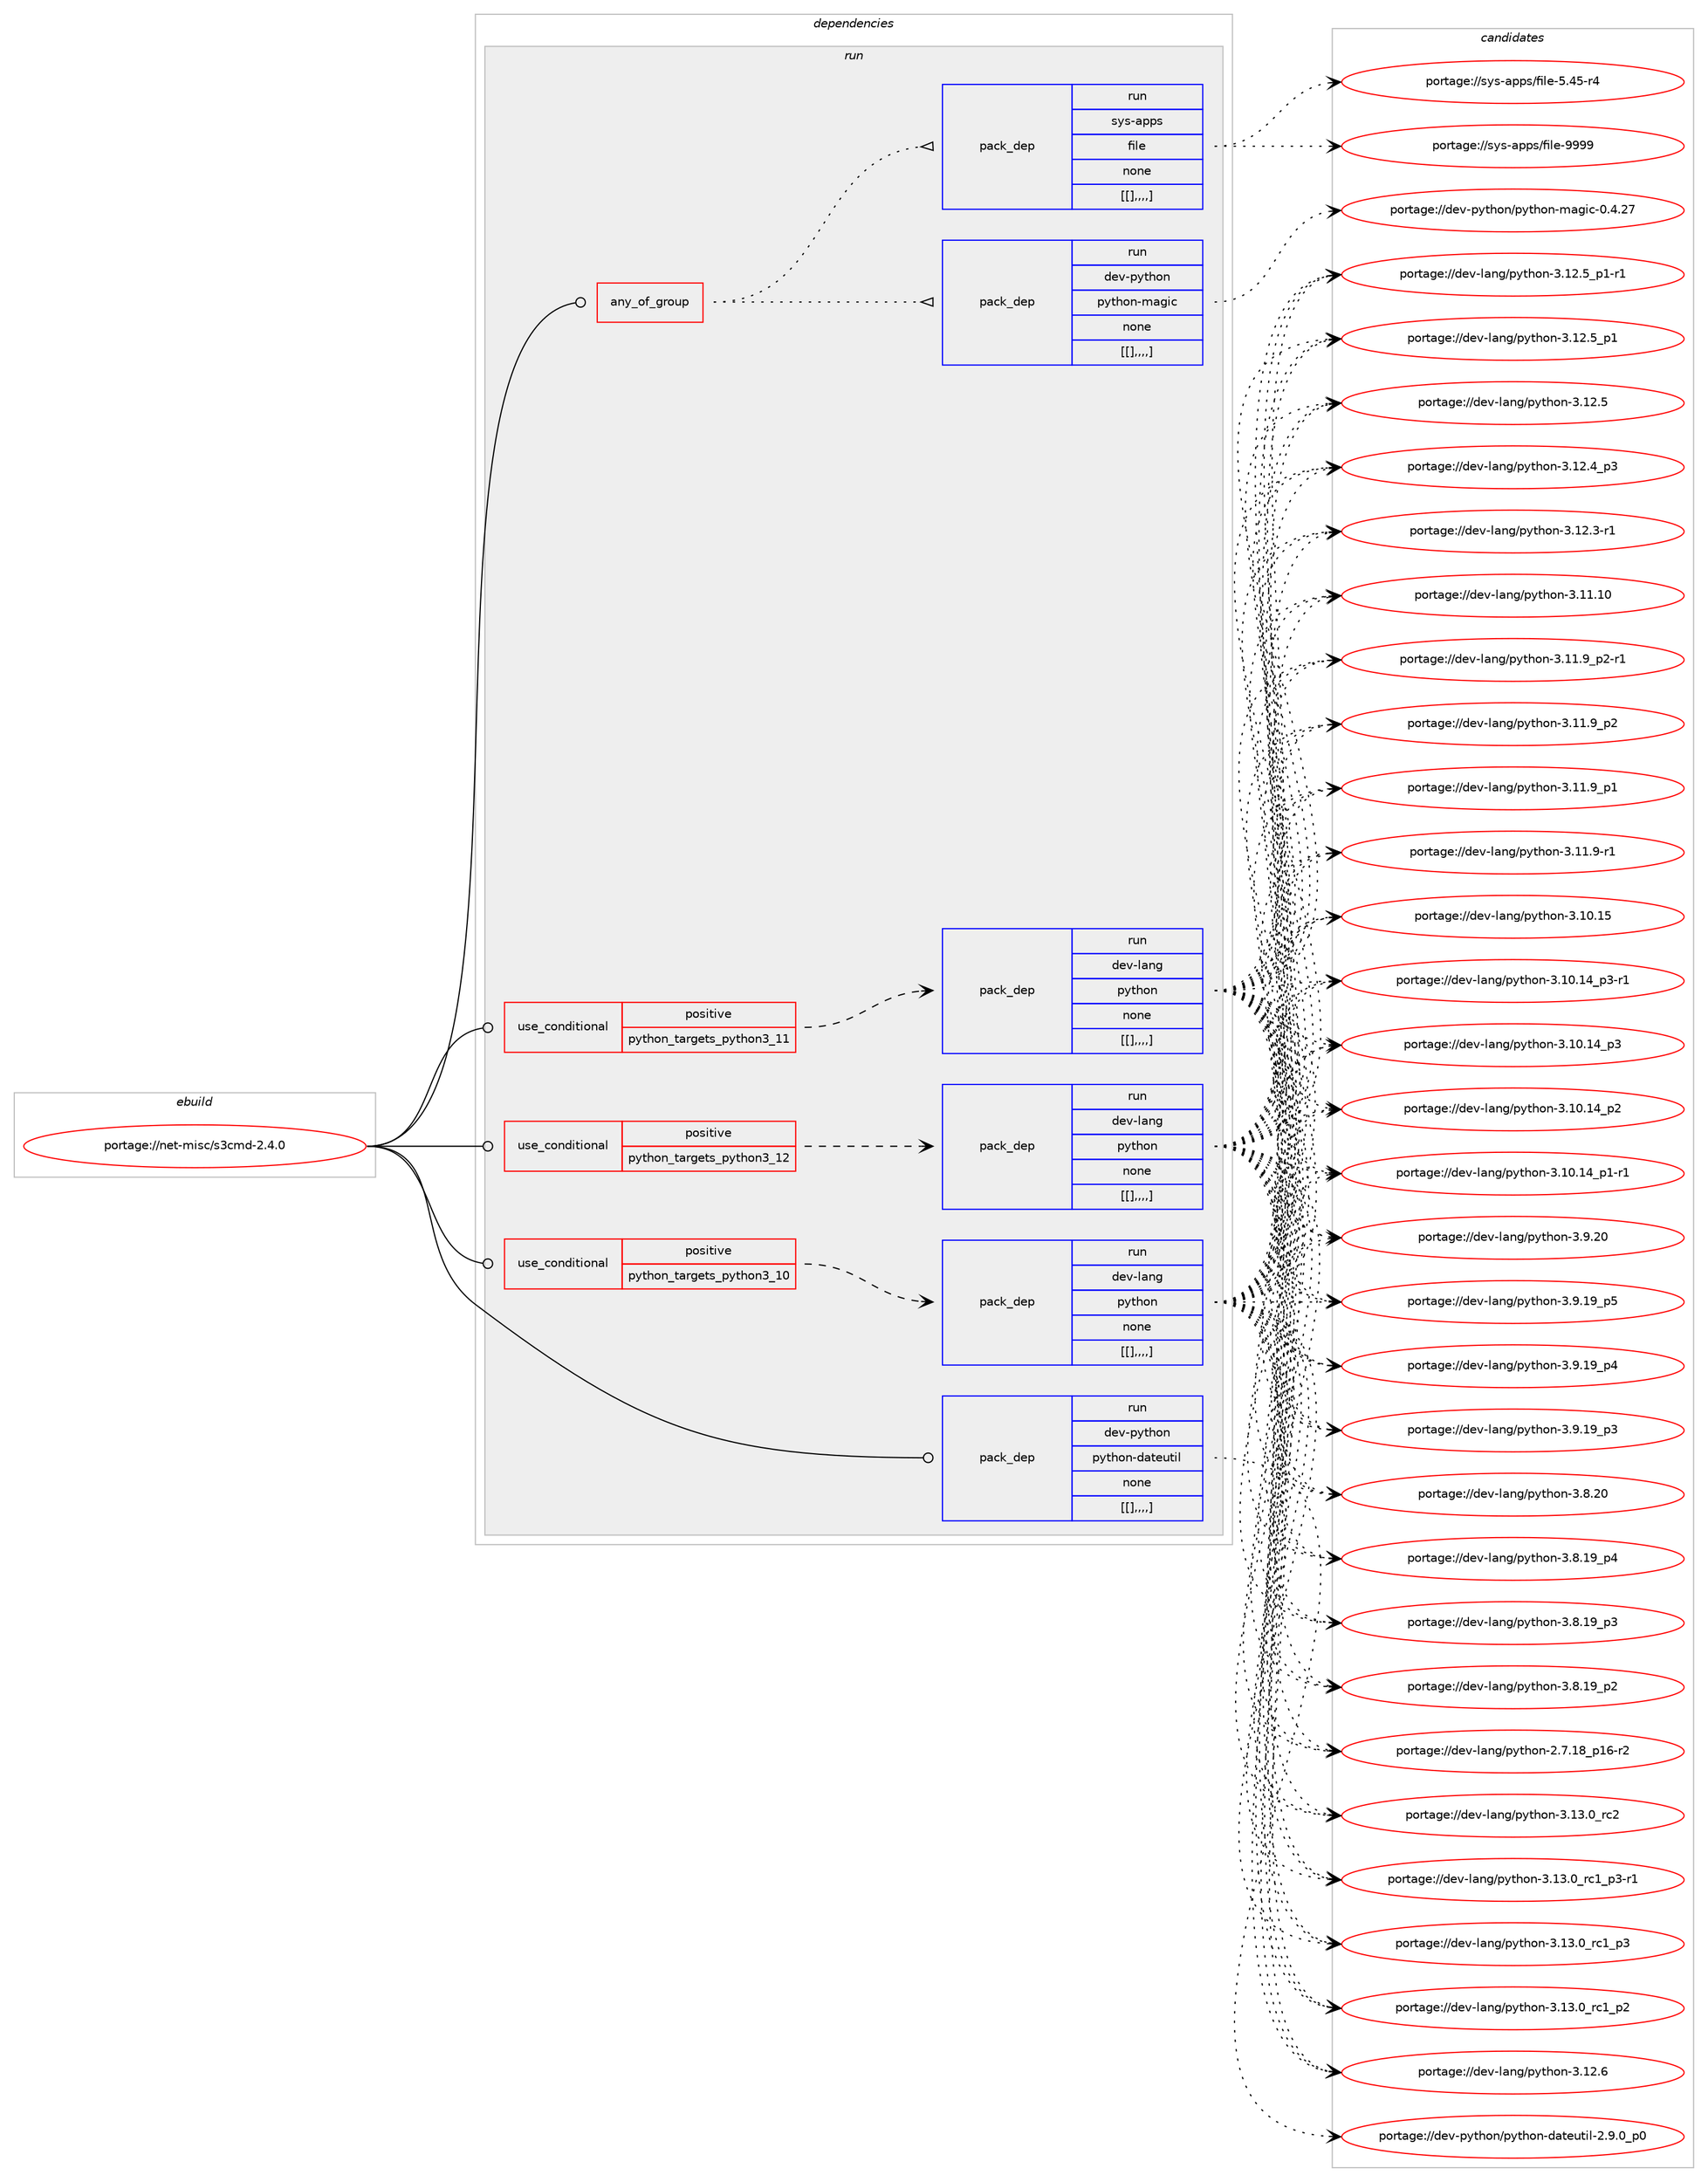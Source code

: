 digraph prolog {

# *************
# Graph options
# *************

newrank=true;
concentrate=true;
compound=true;
graph [rankdir=LR,fontname=Helvetica,fontsize=10,ranksep=1.5];#, ranksep=2.5, nodesep=0.2];
edge  [arrowhead=vee];
node  [fontname=Helvetica,fontsize=10];

# **********
# The ebuild
# **********

subgraph cluster_leftcol {
color=gray;
label=<<i>ebuild</i>>;
id [label="portage://net-misc/s3cmd-2.4.0", color=red, width=4, href="../net-misc/s3cmd-2.4.0.svg"];
}

# ****************
# The dependencies
# ****************

subgraph cluster_midcol {
color=gray;
label=<<i>dependencies</i>>;
subgraph cluster_compile {
fillcolor="#eeeeee";
style=filled;
label=<<i>compile</i>>;
}
subgraph cluster_compileandrun {
fillcolor="#eeeeee";
style=filled;
label=<<i>compile and run</i>>;
}
subgraph cluster_run {
fillcolor="#eeeeee";
style=filled;
label=<<i>run</i>>;
subgraph any2668 {
dependency392166 [label=<<TABLE BORDER="0" CELLBORDER="1" CELLSPACING="0" CELLPADDING="4"><TR><TD CELLPADDING="10">any_of_group</TD></TR></TABLE>>, shape=none, color=red];subgraph pack286351 {
dependency392167 [label=<<TABLE BORDER="0" CELLBORDER="1" CELLSPACING="0" CELLPADDING="4" WIDTH="220"><TR><TD ROWSPAN="6" CELLPADDING="30">pack_dep</TD></TR><TR><TD WIDTH="110">run</TD></TR><TR><TD>dev-python</TD></TR><TR><TD>python-magic</TD></TR><TR><TD>none</TD></TR><TR><TD>[[],,,,]</TD></TR></TABLE>>, shape=none, color=blue];
}
dependency392166:e -> dependency392167:w [weight=20,style="dotted",arrowhead="oinv"];
subgraph pack286352 {
dependency392168 [label=<<TABLE BORDER="0" CELLBORDER="1" CELLSPACING="0" CELLPADDING="4" WIDTH="220"><TR><TD ROWSPAN="6" CELLPADDING="30">pack_dep</TD></TR><TR><TD WIDTH="110">run</TD></TR><TR><TD>sys-apps</TD></TR><TR><TD>file</TD></TR><TR><TD>none</TD></TR><TR><TD>[[],,,,]</TD></TR></TABLE>>, shape=none, color=blue];
}
dependency392166:e -> dependency392168:w [weight=20,style="dotted",arrowhead="oinv"];
}
id:e -> dependency392166:w [weight=20,style="solid",arrowhead="odot"];
subgraph cond102958 {
dependency392169 [label=<<TABLE BORDER="0" CELLBORDER="1" CELLSPACING="0" CELLPADDING="4"><TR><TD ROWSPAN="3" CELLPADDING="10">use_conditional</TD></TR><TR><TD>positive</TD></TR><TR><TD>python_targets_python3_10</TD></TR></TABLE>>, shape=none, color=red];
subgraph pack286353 {
dependency392170 [label=<<TABLE BORDER="0" CELLBORDER="1" CELLSPACING="0" CELLPADDING="4" WIDTH="220"><TR><TD ROWSPAN="6" CELLPADDING="30">pack_dep</TD></TR><TR><TD WIDTH="110">run</TD></TR><TR><TD>dev-lang</TD></TR><TR><TD>python</TD></TR><TR><TD>none</TD></TR><TR><TD>[[],,,,]</TD></TR></TABLE>>, shape=none, color=blue];
}
dependency392169:e -> dependency392170:w [weight=20,style="dashed",arrowhead="vee"];
}
id:e -> dependency392169:w [weight=20,style="solid",arrowhead="odot"];
subgraph cond102959 {
dependency392171 [label=<<TABLE BORDER="0" CELLBORDER="1" CELLSPACING="0" CELLPADDING="4"><TR><TD ROWSPAN="3" CELLPADDING="10">use_conditional</TD></TR><TR><TD>positive</TD></TR><TR><TD>python_targets_python3_11</TD></TR></TABLE>>, shape=none, color=red];
subgraph pack286354 {
dependency392172 [label=<<TABLE BORDER="0" CELLBORDER="1" CELLSPACING="0" CELLPADDING="4" WIDTH="220"><TR><TD ROWSPAN="6" CELLPADDING="30">pack_dep</TD></TR><TR><TD WIDTH="110">run</TD></TR><TR><TD>dev-lang</TD></TR><TR><TD>python</TD></TR><TR><TD>none</TD></TR><TR><TD>[[],,,,]</TD></TR></TABLE>>, shape=none, color=blue];
}
dependency392171:e -> dependency392172:w [weight=20,style="dashed",arrowhead="vee"];
}
id:e -> dependency392171:w [weight=20,style="solid",arrowhead="odot"];
subgraph cond102960 {
dependency392173 [label=<<TABLE BORDER="0" CELLBORDER="1" CELLSPACING="0" CELLPADDING="4"><TR><TD ROWSPAN="3" CELLPADDING="10">use_conditional</TD></TR><TR><TD>positive</TD></TR><TR><TD>python_targets_python3_12</TD></TR></TABLE>>, shape=none, color=red];
subgraph pack286355 {
dependency392174 [label=<<TABLE BORDER="0" CELLBORDER="1" CELLSPACING="0" CELLPADDING="4" WIDTH="220"><TR><TD ROWSPAN="6" CELLPADDING="30">pack_dep</TD></TR><TR><TD WIDTH="110">run</TD></TR><TR><TD>dev-lang</TD></TR><TR><TD>python</TD></TR><TR><TD>none</TD></TR><TR><TD>[[],,,,]</TD></TR></TABLE>>, shape=none, color=blue];
}
dependency392173:e -> dependency392174:w [weight=20,style="dashed",arrowhead="vee"];
}
id:e -> dependency392173:w [weight=20,style="solid",arrowhead="odot"];
subgraph pack286356 {
dependency392175 [label=<<TABLE BORDER="0" CELLBORDER="1" CELLSPACING="0" CELLPADDING="4" WIDTH="220"><TR><TD ROWSPAN="6" CELLPADDING="30">pack_dep</TD></TR><TR><TD WIDTH="110">run</TD></TR><TR><TD>dev-python</TD></TR><TR><TD>python-dateutil</TD></TR><TR><TD>none</TD></TR><TR><TD>[[],,,,]</TD></TR></TABLE>>, shape=none, color=blue];
}
id:e -> dependency392175:w [weight=20,style="solid",arrowhead="odot"];
}
}

# **************
# The candidates
# **************

subgraph cluster_choices {
rank=same;
color=gray;
label=<<i>candidates</i>>;

subgraph choice286351 {
color=black;
nodesep=1;
choice100101118451121211161041111104711212111610411111045109971031059945484652465055 [label="portage://dev-python/python-magic-0.4.27", color=red, width=4,href="../dev-python/python-magic-0.4.27.svg"];
dependency392167:e -> choice100101118451121211161041111104711212111610411111045109971031059945484652465055:w [style=dotted,weight="100"];
}
subgraph choice286352 {
color=black;
nodesep=1;
choice1151211154597112112115471021051081014557575757 [label="portage://sys-apps/file-9999", color=red, width=4,href="../sys-apps/file-9999.svg"];
choice11512111545971121121154710210510810145534652534511452 [label="portage://sys-apps/file-5.45-r4", color=red, width=4,href="../sys-apps/file-5.45-r4.svg"];
dependency392168:e -> choice1151211154597112112115471021051081014557575757:w [style=dotted,weight="100"];
dependency392168:e -> choice11512111545971121121154710210510810145534652534511452:w [style=dotted,weight="100"];
}
subgraph choice286353 {
color=black;
nodesep=1;
choice10010111845108971101034711212111610411111045514649514648951149950 [label="portage://dev-lang/python-3.13.0_rc2", color=red, width=4,href="../dev-lang/python-3.13.0_rc2.svg"];
choice1001011184510897110103471121211161041111104551464951464895114994995112514511449 [label="portage://dev-lang/python-3.13.0_rc1_p3-r1", color=red, width=4,href="../dev-lang/python-3.13.0_rc1_p3-r1.svg"];
choice100101118451089711010347112121116104111110455146495146489511499499511251 [label="portage://dev-lang/python-3.13.0_rc1_p3", color=red, width=4,href="../dev-lang/python-3.13.0_rc1_p3.svg"];
choice100101118451089711010347112121116104111110455146495146489511499499511250 [label="portage://dev-lang/python-3.13.0_rc1_p2", color=red, width=4,href="../dev-lang/python-3.13.0_rc1_p2.svg"];
choice10010111845108971101034711212111610411111045514649504654 [label="portage://dev-lang/python-3.12.6", color=red, width=4,href="../dev-lang/python-3.12.6.svg"];
choice1001011184510897110103471121211161041111104551464950465395112494511449 [label="portage://dev-lang/python-3.12.5_p1-r1", color=red, width=4,href="../dev-lang/python-3.12.5_p1-r1.svg"];
choice100101118451089711010347112121116104111110455146495046539511249 [label="portage://dev-lang/python-3.12.5_p1", color=red, width=4,href="../dev-lang/python-3.12.5_p1.svg"];
choice10010111845108971101034711212111610411111045514649504653 [label="portage://dev-lang/python-3.12.5", color=red, width=4,href="../dev-lang/python-3.12.5.svg"];
choice100101118451089711010347112121116104111110455146495046529511251 [label="portage://dev-lang/python-3.12.4_p3", color=red, width=4,href="../dev-lang/python-3.12.4_p3.svg"];
choice100101118451089711010347112121116104111110455146495046514511449 [label="portage://dev-lang/python-3.12.3-r1", color=red, width=4,href="../dev-lang/python-3.12.3-r1.svg"];
choice1001011184510897110103471121211161041111104551464949464948 [label="portage://dev-lang/python-3.11.10", color=red, width=4,href="../dev-lang/python-3.11.10.svg"];
choice1001011184510897110103471121211161041111104551464949465795112504511449 [label="portage://dev-lang/python-3.11.9_p2-r1", color=red, width=4,href="../dev-lang/python-3.11.9_p2-r1.svg"];
choice100101118451089711010347112121116104111110455146494946579511250 [label="portage://dev-lang/python-3.11.9_p2", color=red, width=4,href="../dev-lang/python-3.11.9_p2.svg"];
choice100101118451089711010347112121116104111110455146494946579511249 [label="portage://dev-lang/python-3.11.9_p1", color=red, width=4,href="../dev-lang/python-3.11.9_p1.svg"];
choice100101118451089711010347112121116104111110455146494946574511449 [label="portage://dev-lang/python-3.11.9-r1", color=red, width=4,href="../dev-lang/python-3.11.9-r1.svg"];
choice1001011184510897110103471121211161041111104551464948464953 [label="portage://dev-lang/python-3.10.15", color=red, width=4,href="../dev-lang/python-3.10.15.svg"];
choice100101118451089711010347112121116104111110455146494846495295112514511449 [label="portage://dev-lang/python-3.10.14_p3-r1", color=red, width=4,href="../dev-lang/python-3.10.14_p3-r1.svg"];
choice10010111845108971101034711212111610411111045514649484649529511251 [label="portage://dev-lang/python-3.10.14_p3", color=red, width=4,href="../dev-lang/python-3.10.14_p3.svg"];
choice10010111845108971101034711212111610411111045514649484649529511250 [label="portage://dev-lang/python-3.10.14_p2", color=red, width=4,href="../dev-lang/python-3.10.14_p2.svg"];
choice100101118451089711010347112121116104111110455146494846495295112494511449 [label="portage://dev-lang/python-3.10.14_p1-r1", color=red, width=4,href="../dev-lang/python-3.10.14_p1-r1.svg"];
choice10010111845108971101034711212111610411111045514657465048 [label="portage://dev-lang/python-3.9.20", color=red, width=4,href="../dev-lang/python-3.9.20.svg"];
choice100101118451089711010347112121116104111110455146574649579511253 [label="portage://dev-lang/python-3.9.19_p5", color=red, width=4,href="../dev-lang/python-3.9.19_p5.svg"];
choice100101118451089711010347112121116104111110455146574649579511252 [label="portage://dev-lang/python-3.9.19_p4", color=red, width=4,href="../dev-lang/python-3.9.19_p4.svg"];
choice100101118451089711010347112121116104111110455146574649579511251 [label="portage://dev-lang/python-3.9.19_p3", color=red, width=4,href="../dev-lang/python-3.9.19_p3.svg"];
choice10010111845108971101034711212111610411111045514656465048 [label="portage://dev-lang/python-3.8.20", color=red, width=4,href="../dev-lang/python-3.8.20.svg"];
choice100101118451089711010347112121116104111110455146564649579511252 [label="portage://dev-lang/python-3.8.19_p4", color=red, width=4,href="../dev-lang/python-3.8.19_p4.svg"];
choice100101118451089711010347112121116104111110455146564649579511251 [label="portage://dev-lang/python-3.8.19_p3", color=red, width=4,href="../dev-lang/python-3.8.19_p3.svg"];
choice100101118451089711010347112121116104111110455146564649579511250 [label="portage://dev-lang/python-3.8.19_p2", color=red, width=4,href="../dev-lang/python-3.8.19_p2.svg"];
choice100101118451089711010347112121116104111110455046554649569511249544511450 [label="portage://dev-lang/python-2.7.18_p16-r2", color=red, width=4,href="../dev-lang/python-2.7.18_p16-r2.svg"];
dependency392170:e -> choice10010111845108971101034711212111610411111045514649514648951149950:w [style=dotted,weight="100"];
dependency392170:e -> choice1001011184510897110103471121211161041111104551464951464895114994995112514511449:w [style=dotted,weight="100"];
dependency392170:e -> choice100101118451089711010347112121116104111110455146495146489511499499511251:w [style=dotted,weight="100"];
dependency392170:e -> choice100101118451089711010347112121116104111110455146495146489511499499511250:w [style=dotted,weight="100"];
dependency392170:e -> choice10010111845108971101034711212111610411111045514649504654:w [style=dotted,weight="100"];
dependency392170:e -> choice1001011184510897110103471121211161041111104551464950465395112494511449:w [style=dotted,weight="100"];
dependency392170:e -> choice100101118451089711010347112121116104111110455146495046539511249:w [style=dotted,weight="100"];
dependency392170:e -> choice10010111845108971101034711212111610411111045514649504653:w [style=dotted,weight="100"];
dependency392170:e -> choice100101118451089711010347112121116104111110455146495046529511251:w [style=dotted,weight="100"];
dependency392170:e -> choice100101118451089711010347112121116104111110455146495046514511449:w [style=dotted,weight="100"];
dependency392170:e -> choice1001011184510897110103471121211161041111104551464949464948:w [style=dotted,weight="100"];
dependency392170:e -> choice1001011184510897110103471121211161041111104551464949465795112504511449:w [style=dotted,weight="100"];
dependency392170:e -> choice100101118451089711010347112121116104111110455146494946579511250:w [style=dotted,weight="100"];
dependency392170:e -> choice100101118451089711010347112121116104111110455146494946579511249:w [style=dotted,weight="100"];
dependency392170:e -> choice100101118451089711010347112121116104111110455146494946574511449:w [style=dotted,weight="100"];
dependency392170:e -> choice1001011184510897110103471121211161041111104551464948464953:w [style=dotted,weight="100"];
dependency392170:e -> choice100101118451089711010347112121116104111110455146494846495295112514511449:w [style=dotted,weight="100"];
dependency392170:e -> choice10010111845108971101034711212111610411111045514649484649529511251:w [style=dotted,weight="100"];
dependency392170:e -> choice10010111845108971101034711212111610411111045514649484649529511250:w [style=dotted,weight="100"];
dependency392170:e -> choice100101118451089711010347112121116104111110455146494846495295112494511449:w [style=dotted,weight="100"];
dependency392170:e -> choice10010111845108971101034711212111610411111045514657465048:w [style=dotted,weight="100"];
dependency392170:e -> choice100101118451089711010347112121116104111110455146574649579511253:w [style=dotted,weight="100"];
dependency392170:e -> choice100101118451089711010347112121116104111110455146574649579511252:w [style=dotted,weight="100"];
dependency392170:e -> choice100101118451089711010347112121116104111110455146574649579511251:w [style=dotted,weight="100"];
dependency392170:e -> choice10010111845108971101034711212111610411111045514656465048:w [style=dotted,weight="100"];
dependency392170:e -> choice100101118451089711010347112121116104111110455146564649579511252:w [style=dotted,weight="100"];
dependency392170:e -> choice100101118451089711010347112121116104111110455146564649579511251:w [style=dotted,weight="100"];
dependency392170:e -> choice100101118451089711010347112121116104111110455146564649579511250:w [style=dotted,weight="100"];
dependency392170:e -> choice100101118451089711010347112121116104111110455046554649569511249544511450:w [style=dotted,weight="100"];
}
subgraph choice286354 {
color=black;
nodesep=1;
choice10010111845108971101034711212111610411111045514649514648951149950 [label="portage://dev-lang/python-3.13.0_rc2", color=red, width=4,href="../dev-lang/python-3.13.0_rc2.svg"];
choice1001011184510897110103471121211161041111104551464951464895114994995112514511449 [label="portage://dev-lang/python-3.13.0_rc1_p3-r1", color=red, width=4,href="../dev-lang/python-3.13.0_rc1_p3-r1.svg"];
choice100101118451089711010347112121116104111110455146495146489511499499511251 [label="portage://dev-lang/python-3.13.0_rc1_p3", color=red, width=4,href="../dev-lang/python-3.13.0_rc1_p3.svg"];
choice100101118451089711010347112121116104111110455146495146489511499499511250 [label="portage://dev-lang/python-3.13.0_rc1_p2", color=red, width=4,href="../dev-lang/python-3.13.0_rc1_p2.svg"];
choice10010111845108971101034711212111610411111045514649504654 [label="portage://dev-lang/python-3.12.6", color=red, width=4,href="../dev-lang/python-3.12.6.svg"];
choice1001011184510897110103471121211161041111104551464950465395112494511449 [label="portage://dev-lang/python-3.12.5_p1-r1", color=red, width=4,href="../dev-lang/python-3.12.5_p1-r1.svg"];
choice100101118451089711010347112121116104111110455146495046539511249 [label="portage://dev-lang/python-3.12.5_p1", color=red, width=4,href="../dev-lang/python-3.12.5_p1.svg"];
choice10010111845108971101034711212111610411111045514649504653 [label="portage://dev-lang/python-3.12.5", color=red, width=4,href="../dev-lang/python-3.12.5.svg"];
choice100101118451089711010347112121116104111110455146495046529511251 [label="portage://dev-lang/python-3.12.4_p3", color=red, width=4,href="../dev-lang/python-3.12.4_p3.svg"];
choice100101118451089711010347112121116104111110455146495046514511449 [label="portage://dev-lang/python-3.12.3-r1", color=red, width=4,href="../dev-lang/python-3.12.3-r1.svg"];
choice1001011184510897110103471121211161041111104551464949464948 [label="portage://dev-lang/python-3.11.10", color=red, width=4,href="../dev-lang/python-3.11.10.svg"];
choice1001011184510897110103471121211161041111104551464949465795112504511449 [label="portage://dev-lang/python-3.11.9_p2-r1", color=red, width=4,href="../dev-lang/python-3.11.9_p2-r1.svg"];
choice100101118451089711010347112121116104111110455146494946579511250 [label="portage://dev-lang/python-3.11.9_p2", color=red, width=4,href="../dev-lang/python-3.11.9_p2.svg"];
choice100101118451089711010347112121116104111110455146494946579511249 [label="portage://dev-lang/python-3.11.9_p1", color=red, width=4,href="../dev-lang/python-3.11.9_p1.svg"];
choice100101118451089711010347112121116104111110455146494946574511449 [label="portage://dev-lang/python-3.11.9-r1", color=red, width=4,href="../dev-lang/python-3.11.9-r1.svg"];
choice1001011184510897110103471121211161041111104551464948464953 [label="portage://dev-lang/python-3.10.15", color=red, width=4,href="../dev-lang/python-3.10.15.svg"];
choice100101118451089711010347112121116104111110455146494846495295112514511449 [label="portage://dev-lang/python-3.10.14_p3-r1", color=red, width=4,href="../dev-lang/python-3.10.14_p3-r1.svg"];
choice10010111845108971101034711212111610411111045514649484649529511251 [label="portage://dev-lang/python-3.10.14_p3", color=red, width=4,href="../dev-lang/python-3.10.14_p3.svg"];
choice10010111845108971101034711212111610411111045514649484649529511250 [label="portage://dev-lang/python-3.10.14_p2", color=red, width=4,href="../dev-lang/python-3.10.14_p2.svg"];
choice100101118451089711010347112121116104111110455146494846495295112494511449 [label="portage://dev-lang/python-3.10.14_p1-r1", color=red, width=4,href="../dev-lang/python-3.10.14_p1-r1.svg"];
choice10010111845108971101034711212111610411111045514657465048 [label="portage://dev-lang/python-3.9.20", color=red, width=4,href="../dev-lang/python-3.9.20.svg"];
choice100101118451089711010347112121116104111110455146574649579511253 [label="portage://dev-lang/python-3.9.19_p5", color=red, width=4,href="../dev-lang/python-3.9.19_p5.svg"];
choice100101118451089711010347112121116104111110455146574649579511252 [label="portage://dev-lang/python-3.9.19_p4", color=red, width=4,href="../dev-lang/python-3.9.19_p4.svg"];
choice100101118451089711010347112121116104111110455146574649579511251 [label="portage://dev-lang/python-3.9.19_p3", color=red, width=4,href="../dev-lang/python-3.9.19_p3.svg"];
choice10010111845108971101034711212111610411111045514656465048 [label="portage://dev-lang/python-3.8.20", color=red, width=4,href="../dev-lang/python-3.8.20.svg"];
choice100101118451089711010347112121116104111110455146564649579511252 [label="portage://dev-lang/python-3.8.19_p4", color=red, width=4,href="../dev-lang/python-3.8.19_p4.svg"];
choice100101118451089711010347112121116104111110455146564649579511251 [label="portage://dev-lang/python-3.8.19_p3", color=red, width=4,href="../dev-lang/python-3.8.19_p3.svg"];
choice100101118451089711010347112121116104111110455146564649579511250 [label="portage://dev-lang/python-3.8.19_p2", color=red, width=4,href="../dev-lang/python-3.8.19_p2.svg"];
choice100101118451089711010347112121116104111110455046554649569511249544511450 [label="portage://dev-lang/python-2.7.18_p16-r2", color=red, width=4,href="../dev-lang/python-2.7.18_p16-r2.svg"];
dependency392172:e -> choice10010111845108971101034711212111610411111045514649514648951149950:w [style=dotted,weight="100"];
dependency392172:e -> choice1001011184510897110103471121211161041111104551464951464895114994995112514511449:w [style=dotted,weight="100"];
dependency392172:e -> choice100101118451089711010347112121116104111110455146495146489511499499511251:w [style=dotted,weight="100"];
dependency392172:e -> choice100101118451089711010347112121116104111110455146495146489511499499511250:w [style=dotted,weight="100"];
dependency392172:e -> choice10010111845108971101034711212111610411111045514649504654:w [style=dotted,weight="100"];
dependency392172:e -> choice1001011184510897110103471121211161041111104551464950465395112494511449:w [style=dotted,weight="100"];
dependency392172:e -> choice100101118451089711010347112121116104111110455146495046539511249:w [style=dotted,weight="100"];
dependency392172:e -> choice10010111845108971101034711212111610411111045514649504653:w [style=dotted,weight="100"];
dependency392172:e -> choice100101118451089711010347112121116104111110455146495046529511251:w [style=dotted,weight="100"];
dependency392172:e -> choice100101118451089711010347112121116104111110455146495046514511449:w [style=dotted,weight="100"];
dependency392172:e -> choice1001011184510897110103471121211161041111104551464949464948:w [style=dotted,weight="100"];
dependency392172:e -> choice1001011184510897110103471121211161041111104551464949465795112504511449:w [style=dotted,weight="100"];
dependency392172:e -> choice100101118451089711010347112121116104111110455146494946579511250:w [style=dotted,weight="100"];
dependency392172:e -> choice100101118451089711010347112121116104111110455146494946579511249:w [style=dotted,weight="100"];
dependency392172:e -> choice100101118451089711010347112121116104111110455146494946574511449:w [style=dotted,weight="100"];
dependency392172:e -> choice1001011184510897110103471121211161041111104551464948464953:w [style=dotted,weight="100"];
dependency392172:e -> choice100101118451089711010347112121116104111110455146494846495295112514511449:w [style=dotted,weight="100"];
dependency392172:e -> choice10010111845108971101034711212111610411111045514649484649529511251:w [style=dotted,weight="100"];
dependency392172:e -> choice10010111845108971101034711212111610411111045514649484649529511250:w [style=dotted,weight="100"];
dependency392172:e -> choice100101118451089711010347112121116104111110455146494846495295112494511449:w [style=dotted,weight="100"];
dependency392172:e -> choice10010111845108971101034711212111610411111045514657465048:w [style=dotted,weight="100"];
dependency392172:e -> choice100101118451089711010347112121116104111110455146574649579511253:w [style=dotted,weight="100"];
dependency392172:e -> choice100101118451089711010347112121116104111110455146574649579511252:w [style=dotted,weight="100"];
dependency392172:e -> choice100101118451089711010347112121116104111110455146574649579511251:w [style=dotted,weight="100"];
dependency392172:e -> choice10010111845108971101034711212111610411111045514656465048:w [style=dotted,weight="100"];
dependency392172:e -> choice100101118451089711010347112121116104111110455146564649579511252:w [style=dotted,weight="100"];
dependency392172:e -> choice100101118451089711010347112121116104111110455146564649579511251:w [style=dotted,weight="100"];
dependency392172:e -> choice100101118451089711010347112121116104111110455146564649579511250:w [style=dotted,weight="100"];
dependency392172:e -> choice100101118451089711010347112121116104111110455046554649569511249544511450:w [style=dotted,weight="100"];
}
subgraph choice286355 {
color=black;
nodesep=1;
choice10010111845108971101034711212111610411111045514649514648951149950 [label="portage://dev-lang/python-3.13.0_rc2", color=red, width=4,href="../dev-lang/python-3.13.0_rc2.svg"];
choice1001011184510897110103471121211161041111104551464951464895114994995112514511449 [label="portage://dev-lang/python-3.13.0_rc1_p3-r1", color=red, width=4,href="../dev-lang/python-3.13.0_rc1_p3-r1.svg"];
choice100101118451089711010347112121116104111110455146495146489511499499511251 [label="portage://dev-lang/python-3.13.0_rc1_p3", color=red, width=4,href="../dev-lang/python-3.13.0_rc1_p3.svg"];
choice100101118451089711010347112121116104111110455146495146489511499499511250 [label="portage://dev-lang/python-3.13.0_rc1_p2", color=red, width=4,href="../dev-lang/python-3.13.0_rc1_p2.svg"];
choice10010111845108971101034711212111610411111045514649504654 [label="portage://dev-lang/python-3.12.6", color=red, width=4,href="../dev-lang/python-3.12.6.svg"];
choice1001011184510897110103471121211161041111104551464950465395112494511449 [label="portage://dev-lang/python-3.12.5_p1-r1", color=red, width=4,href="../dev-lang/python-3.12.5_p1-r1.svg"];
choice100101118451089711010347112121116104111110455146495046539511249 [label="portage://dev-lang/python-3.12.5_p1", color=red, width=4,href="../dev-lang/python-3.12.5_p1.svg"];
choice10010111845108971101034711212111610411111045514649504653 [label="portage://dev-lang/python-3.12.5", color=red, width=4,href="../dev-lang/python-3.12.5.svg"];
choice100101118451089711010347112121116104111110455146495046529511251 [label="portage://dev-lang/python-3.12.4_p3", color=red, width=4,href="../dev-lang/python-3.12.4_p3.svg"];
choice100101118451089711010347112121116104111110455146495046514511449 [label="portage://dev-lang/python-3.12.3-r1", color=red, width=4,href="../dev-lang/python-3.12.3-r1.svg"];
choice1001011184510897110103471121211161041111104551464949464948 [label="portage://dev-lang/python-3.11.10", color=red, width=4,href="../dev-lang/python-3.11.10.svg"];
choice1001011184510897110103471121211161041111104551464949465795112504511449 [label="portage://dev-lang/python-3.11.9_p2-r1", color=red, width=4,href="../dev-lang/python-3.11.9_p2-r1.svg"];
choice100101118451089711010347112121116104111110455146494946579511250 [label="portage://dev-lang/python-3.11.9_p2", color=red, width=4,href="../dev-lang/python-3.11.9_p2.svg"];
choice100101118451089711010347112121116104111110455146494946579511249 [label="portage://dev-lang/python-3.11.9_p1", color=red, width=4,href="../dev-lang/python-3.11.9_p1.svg"];
choice100101118451089711010347112121116104111110455146494946574511449 [label="portage://dev-lang/python-3.11.9-r1", color=red, width=4,href="../dev-lang/python-3.11.9-r1.svg"];
choice1001011184510897110103471121211161041111104551464948464953 [label="portage://dev-lang/python-3.10.15", color=red, width=4,href="../dev-lang/python-3.10.15.svg"];
choice100101118451089711010347112121116104111110455146494846495295112514511449 [label="portage://dev-lang/python-3.10.14_p3-r1", color=red, width=4,href="../dev-lang/python-3.10.14_p3-r1.svg"];
choice10010111845108971101034711212111610411111045514649484649529511251 [label="portage://dev-lang/python-3.10.14_p3", color=red, width=4,href="../dev-lang/python-3.10.14_p3.svg"];
choice10010111845108971101034711212111610411111045514649484649529511250 [label="portage://dev-lang/python-3.10.14_p2", color=red, width=4,href="../dev-lang/python-3.10.14_p2.svg"];
choice100101118451089711010347112121116104111110455146494846495295112494511449 [label="portage://dev-lang/python-3.10.14_p1-r1", color=red, width=4,href="../dev-lang/python-3.10.14_p1-r1.svg"];
choice10010111845108971101034711212111610411111045514657465048 [label="portage://dev-lang/python-3.9.20", color=red, width=4,href="../dev-lang/python-3.9.20.svg"];
choice100101118451089711010347112121116104111110455146574649579511253 [label="portage://dev-lang/python-3.9.19_p5", color=red, width=4,href="../dev-lang/python-3.9.19_p5.svg"];
choice100101118451089711010347112121116104111110455146574649579511252 [label="portage://dev-lang/python-3.9.19_p4", color=red, width=4,href="../dev-lang/python-3.9.19_p4.svg"];
choice100101118451089711010347112121116104111110455146574649579511251 [label="portage://dev-lang/python-3.9.19_p3", color=red, width=4,href="../dev-lang/python-3.9.19_p3.svg"];
choice10010111845108971101034711212111610411111045514656465048 [label="portage://dev-lang/python-3.8.20", color=red, width=4,href="../dev-lang/python-3.8.20.svg"];
choice100101118451089711010347112121116104111110455146564649579511252 [label="portage://dev-lang/python-3.8.19_p4", color=red, width=4,href="../dev-lang/python-3.8.19_p4.svg"];
choice100101118451089711010347112121116104111110455146564649579511251 [label="portage://dev-lang/python-3.8.19_p3", color=red, width=4,href="../dev-lang/python-3.8.19_p3.svg"];
choice100101118451089711010347112121116104111110455146564649579511250 [label="portage://dev-lang/python-3.8.19_p2", color=red, width=4,href="../dev-lang/python-3.8.19_p2.svg"];
choice100101118451089711010347112121116104111110455046554649569511249544511450 [label="portage://dev-lang/python-2.7.18_p16-r2", color=red, width=4,href="../dev-lang/python-2.7.18_p16-r2.svg"];
dependency392174:e -> choice10010111845108971101034711212111610411111045514649514648951149950:w [style=dotted,weight="100"];
dependency392174:e -> choice1001011184510897110103471121211161041111104551464951464895114994995112514511449:w [style=dotted,weight="100"];
dependency392174:e -> choice100101118451089711010347112121116104111110455146495146489511499499511251:w [style=dotted,weight="100"];
dependency392174:e -> choice100101118451089711010347112121116104111110455146495146489511499499511250:w [style=dotted,weight="100"];
dependency392174:e -> choice10010111845108971101034711212111610411111045514649504654:w [style=dotted,weight="100"];
dependency392174:e -> choice1001011184510897110103471121211161041111104551464950465395112494511449:w [style=dotted,weight="100"];
dependency392174:e -> choice100101118451089711010347112121116104111110455146495046539511249:w [style=dotted,weight="100"];
dependency392174:e -> choice10010111845108971101034711212111610411111045514649504653:w [style=dotted,weight="100"];
dependency392174:e -> choice100101118451089711010347112121116104111110455146495046529511251:w [style=dotted,weight="100"];
dependency392174:e -> choice100101118451089711010347112121116104111110455146495046514511449:w [style=dotted,weight="100"];
dependency392174:e -> choice1001011184510897110103471121211161041111104551464949464948:w [style=dotted,weight="100"];
dependency392174:e -> choice1001011184510897110103471121211161041111104551464949465795112504511449:w [style=dotted,weight="100"];
dependency392174:e -> choice100101118451089711010347112121116104111110455146494946579511250:w [style=dotted,weight="100"];
dependency392174:e -> choice100101118451089711010347112121116104111110455146494946579511249:w [style=dotted,weight="100"];
dependency392174:e -> choice100101118451089711010347112121116104111110455146494946574511449:w [style=dotted,weight="100"];
dependency392174:e -> choice1001011184510897110103471121211161041111104551464948464953:w [style=dotted,weight="100"];
dependency392174:e -> choice100101118451089711010347112121116104111110455146494846495295112514511449:w [style=dotted,weight="100"];
dependency392174:e -> choice10010111845108971101034711212111610411111045514649484649529511251:w [style=dotted,weight="100"];
dependency392174:e -> choice10010111845108971101034711212111610411111045514649484649529511250:w [style=dotted,weight="100"];
dependency392174:e -> choice100101118451089711010347112121116104111110455146494846495295112494511449:w [style=dotted,weight="100"];
dependency392174:e -> choice10010111845108971101034711212111610411111045514657465048:w [style=dotted,weight="100"];
dependency392174:e -> choice100101118451089711010347112121116104111110455146574649579511253:w [style=dotted,weight="100"];
dependency392174:e -> choice100101118451089711010347112121116104111110455146574649579511252:w [style=dotted,weight="100"];
dependency392174:e -> choice100101118451089711010347112121116104111110455146574649579511251:w [style=dotted,weight="100"];
dependency392174:e -> choice10010111845108971101034711212111610411111045514656465048:w [style=dotted,weight="100"];
dependency392174:e -> choice100101118451089711010347112121116104111110455146564649579511252:w [style=dotted,weight="100"];
dependency392174:e -> choice100101118451089711010347112121116104111110455146564649579511251:w [style=dotted,weight="100"];
dependency392174:e -> choice100101118451089711010347112121116104111110455146564649579511250:w [style=dotted,weight="100"];
dependency392174:e -> choice100101118451089711010347112121116104111110455046554649569511249544511450:w [style=dotted,weight="100"];
}
subgraph choice286356 {
color=black;
nodesep=1;
choice100101118451121211161041111104711212111610411111045100971161011171161051084550465746489511248 [label="portage://dev-python/python-dateutil-2.9.0_p0", color=red, width=4,href="../dev-python/python-dateutil-2.9.0_p0.svg"];
dependency392175:e -> choice100101118451121211161041111104711212111610411111045100971161011171161051084550465746489511248:w [style=dotted,weight="100"];
}
}

}
